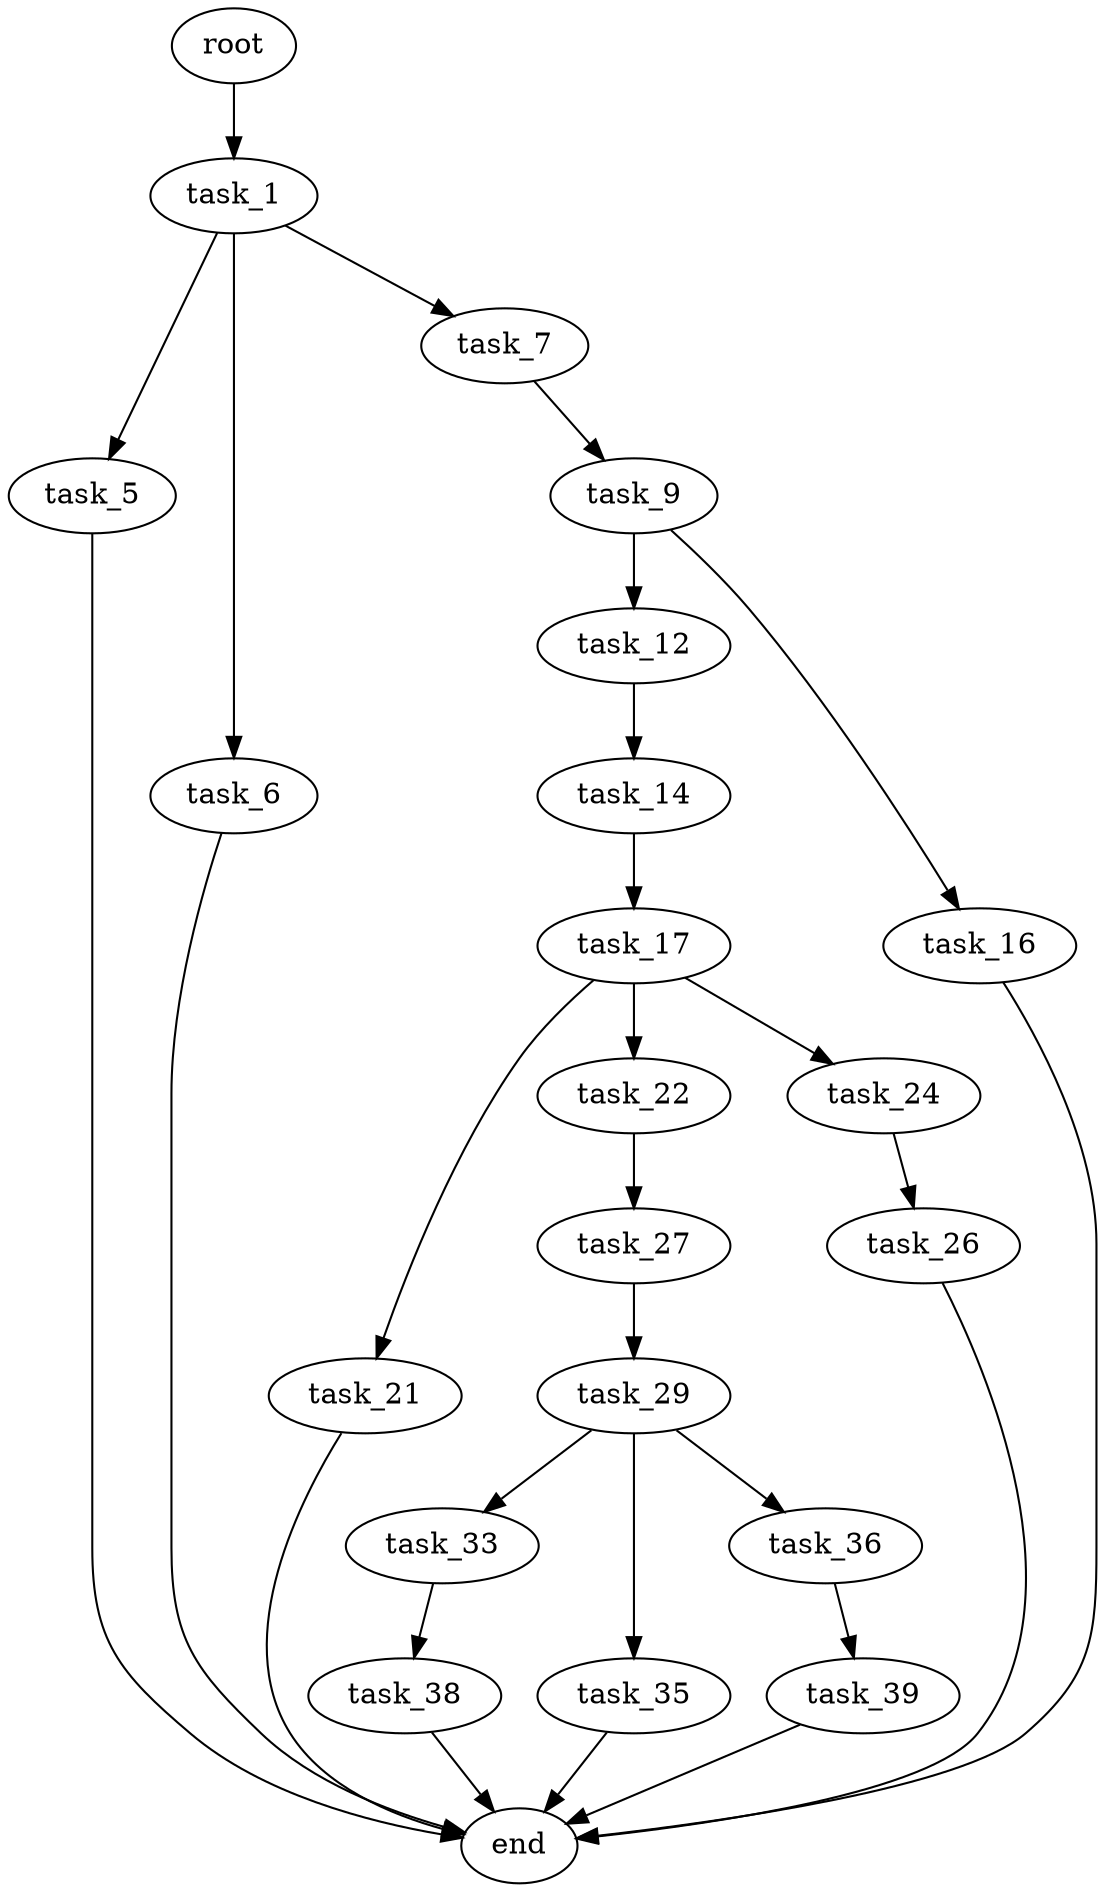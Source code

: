 digraph G {
  root [size="0.000000"];
  task_1 [size="231928233984.000000"];
  task_5 [size="816180552564.000000"];
  task_6 [size="28991029248.000000"];
  task_7 [size="1602802337.000000"];
  end [size="0.000000"];
  task_9 [size="961214302.000000"];
  task_12 [size="766661762.000000"];
  task_16 [size="257839104304.000000"];
  task_14 [size="520017510063.000000"];
  task_17 [size="33959391946.000000"];
  task_21 [size="195279977364.000000"];
  task_22 [size="8589934592.000000"];
  task_24 [size="368293445632.000000"];
  task_27 [size="1920220982.000000"];
  task_26 [size="11636352619.000000"];
  task_29 [size="368293445632.000000"];
  task_33 [size="28991029248.000000"];
  task_35 [size="42370125334.000000"];
  task_36 [size="757856765793.000000"];
  task_38 [size="287973889961.000000"];
  task_39 [size="782757789696.000000"];

  root -> task_1 [size="1.000000"];
  task_1 -> task_5 [size="301989888.000000"];
  task_1 -> task_6 [size="301989888.000000"];
  task_1 -> task_7 [size="301989888.000000"];
  task_5 -> end [size="1.000000"];
  task_6 -> end [size="1.000000"];
  task_7 -> task_9 [size="33554432.000000"];
  task_9 -> task_12 [size="33554432.000000"];
  task_9 -> task_16 [size="33554432.000000"];
  task_12 -> task_14 [size="75497472.000000"];
  task_16 -> end [size="1.000000"];
  task_14 -> task_17 [size="411041792.000000"];
  task_17 -> task_21 [size="536870912.000000"];
  task_17 -> task_22 [size="536870912.000000"];
  task_17 -> task_24 [size="536870912.000000"];
  task_21 -> end [size="1.000000"];
  task_22 -> task_27 [size="33554432.000000"];
  task_24 -> task_26 [size="411041792.000000"];
  task_27 -> task_29 [size="33554432.000000"];
  task_26 -> end [size="1.000000"];
  task_29 -> task_33 [size="411041792.000000"];
  task_29 -> task_35 [size="411041792.000000"];
  task_29 -> task_36 [size="411041792.000000"];
  task_33 -> task_38 [size="75497472.000000"];
  task_35 -> end [size="1.000000"];
  task_36 -> task_39 [size="679477248.000000"];
  task_38 -> end [size="1.000000"];
  task_39 -> end [size="1.000000"];
}

